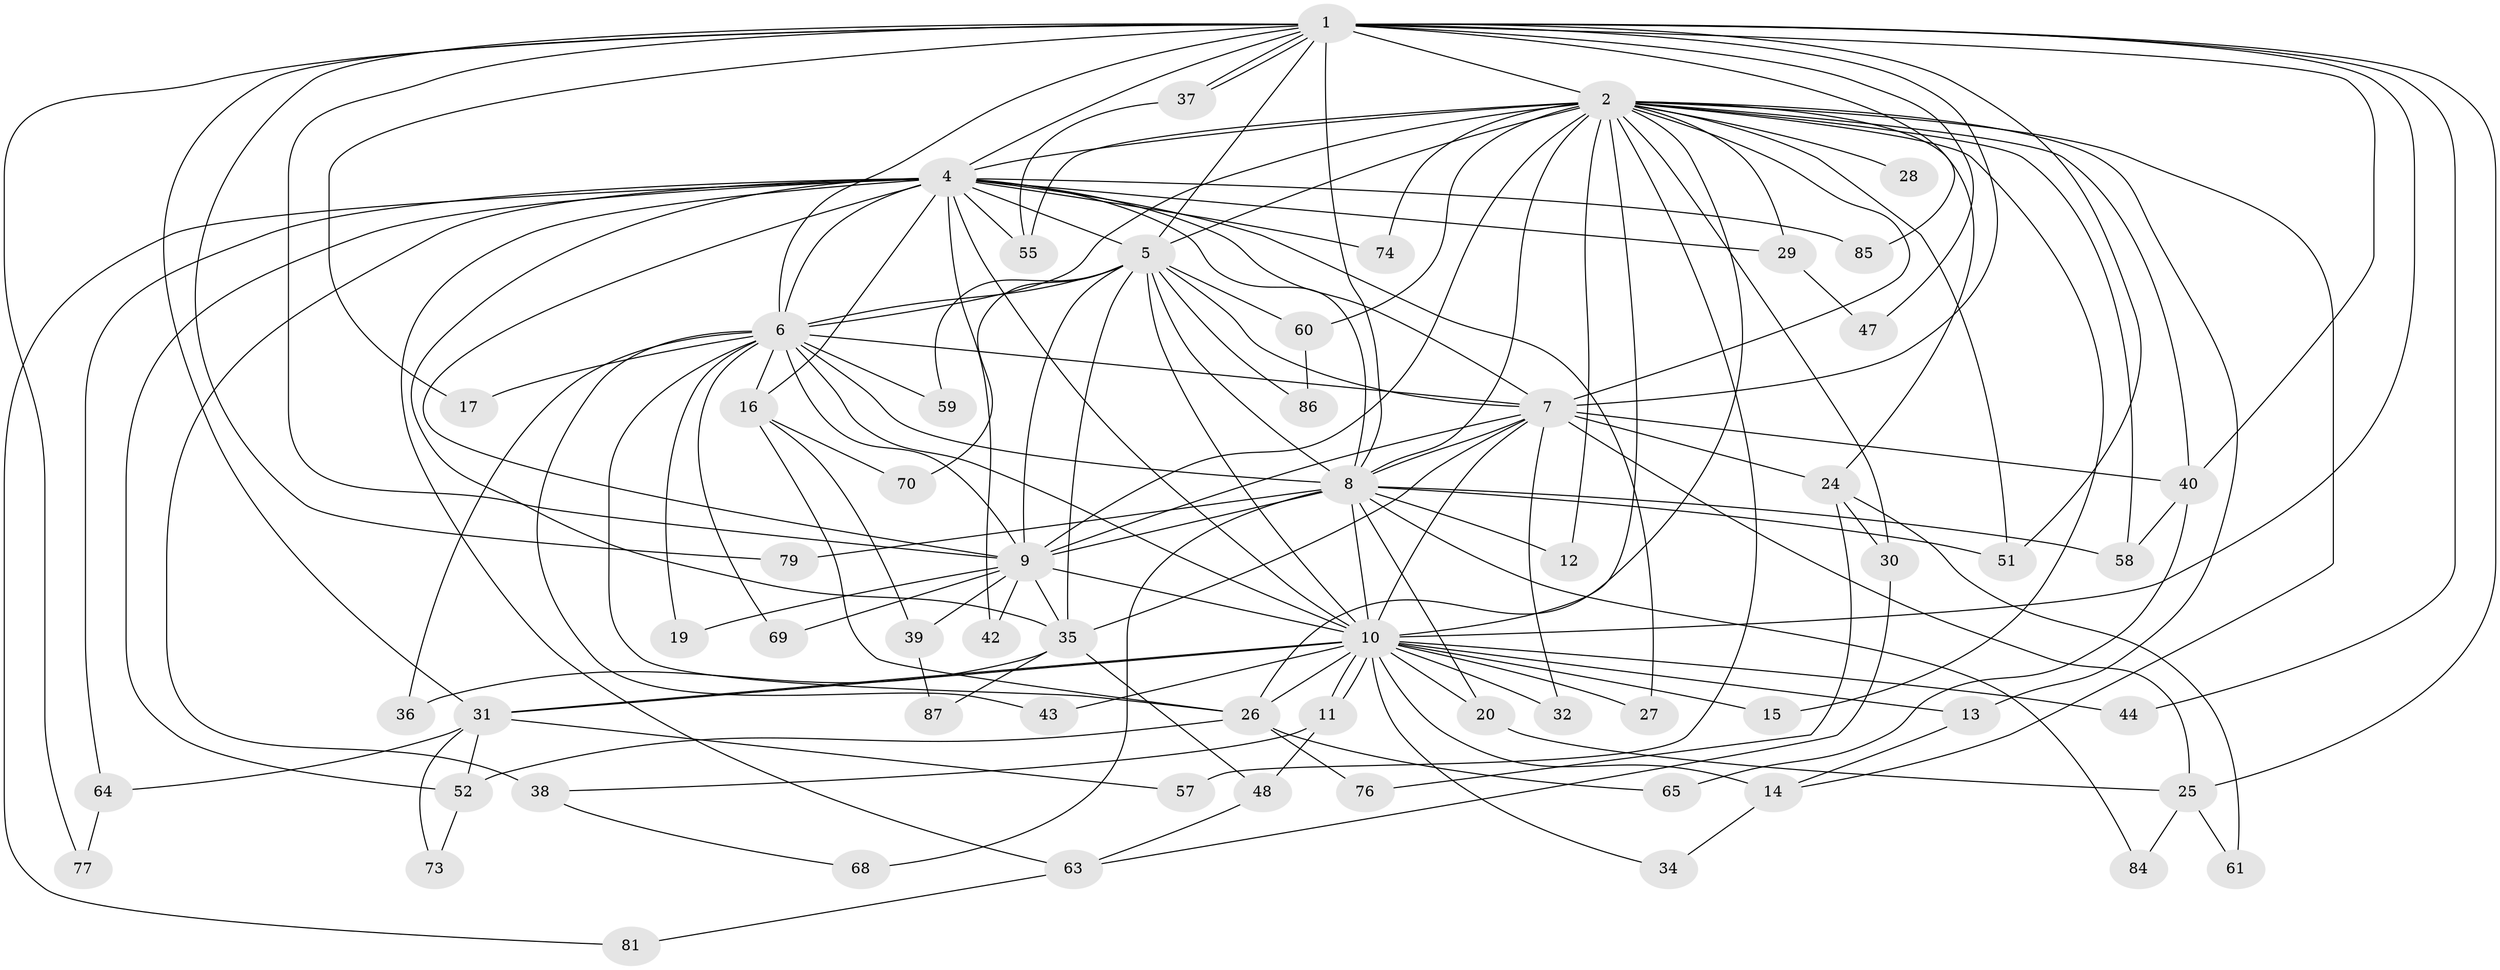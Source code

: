 // original degree distribution, {22: 0.011494252873563218, 16: 0.034482758620689655, 19: 0.011494252873563218, 25: 0.011494252873563218, 14: 0.011494252873563218, 18: 0.011494252873563218, 15: 0.011494252873563218, 26: 0.011494252873563218, 4: 0.09195402298850575, 3: 0.2413793103448276, 2: 0.4942528735632184, 6: 0.011494252873563218, 5: 0.022988505747126436, 7: 0.022988505747126436}
// Generated by graph-tools (version 1.1) at 2025/41/03/06/25 10:41:37]
// undirected, 63 vertices, 156 edges
graph export_dot {
graph [start="1"]
  node [color=gray90,style=filled];
  1 [super="+33"];
  2 [super="+3"];
  4 [super="+50"];
  5 [super="+18"];
  6 [super="+23"];
  7 [super="+71"];
  8 [super="+62"];
  9 [super="+80"];
  10 [super="+21"];
  11;
  12 [super="+54"];
  13 [super="+22"];
  14;
  15;
  16 [super="+83"];
  17;
  19;
  20 [super="+78"];
  24;
  25 [super="+56"];
  26 [super="+45"];
  27;
  28;
  29;
  30;
  31 [super="+82"];
  32;
  34;
  35 [super="+75"];
  36;
  37;
  38;
  39 [super="+49"];
  40 [super="+41"];
  42;
  43;
  44 [super="+46"];
  47;
  48;
  51;
  52 [super="+53"];
  55 [super="+66"];
  57;
  58 [super="+72"];
  59;
  60;
  61;
  63 [super="+67"];
  64;
  65;
  68;
  69;
  70;
  73;
  74;
  76;
  77;
  79;
  81;
  84;
  85;
  86;
  87;
  1 -- 2 [weight=2];
  1 -- 4 [weight=2];
  1 -- 5;
  1 -- 6;
  1 -- 7;
  1 -- 8;
  1 -- 9;
  1 -- 10;
  1 -- 17;
  1 -- 25;
  1 -- 37;
  1 -- 37;
  1 -- 44 [weight=2];
  1 -- 47;
  1 -- 51;
  1 -- 77;
  1 -- 85;
  1 -- 79;
  1 -- 40;
  1 -- 31;
  2 -- 4 [weight=2];
  2 -- 5 [weight=2];
  2 -- 6 [weight=2];
  2 -- 7 [weight=2];
  2 -- 8 [weight=2];
  2 -- 9 [weight=2];
  2 -- 10 [weight=2];
  2 -- 12;
  2 -- 15;
  2 -- 26;
  2 -- 28 [weight=2];
  2 -- 29;
  2 -- 51;
  2 -- 74;
  2 -- 13;
  2 -- 14;
  2 -- 24;
  2 -- 30;
  2 -- 40;
  2 -- 55;
  2 -- 57;
  2 -- 60;
  2 -- 58;
  4 -- 5;
  4 -- 6 [weight=2];
  4 -- 7;
  4 -- 8;
  4 -- 9;
  4 -- 10;
  4 -- 16 [weight=2];
  4 -- 27;
  4 -- 29;
  4 -- 35;
  4 -- 38;
  4 -- 42;
  4 -- 55;
  4 -- 64;
  4 -- 74;
  4 -- 81;
  4 -- 85;
  4 -- 63;
  4 -- 52;
  5 -- 6;
  5 -- 7;
  5 -- 8;
  5 -- 9;
  5 -- 10 [weight=2];
  5 -- 59;
  5 -- 60;
  5 -- 86;
  5 -- 70;
  5 -- 35;
  6 -- 7;
  6 -- 8;
  6 -- 9;
  6 -- 10;
  6 -- 16;
  6 -- 17;
  6 -- 19;
  6 -- 26;
  6 -- 36;
  6 -- 43;
  6 -- 59;
  6 -- 69;
  7 -- 8;
  7 -- 9 [weight=2];
  7 -- 10;
  7 -- 24;
  7 -- 32;
  7 -- 40;
  7 -- 25;
  7 -- 35;
  8 -- 9;
  8 -- 10;
  8 -- 12 [weight=2];
  8 -- 20;
  8 -- 58;
  8 -- 68;
  8 -- 79;
  8 -- 51;
  8 -- 84;
  9 -- 10;
  9 -- 19;
  9 -- 35;
  9 -- 39 [weight=2];
  9 -- 42;
  9 -- 69;
  10 -- 11;
  10 -- 11;
  10 -- 13;
  10 -- 14;
  10 -- 15;
  10 -- 20 [weight=2];
  10 -- 27;
  10 -- 31;
  10 -- 31;
  10 -- 32;
  10 -- 34;
  10 -- 44;
  10 -- 43;
  10 -- 26;
  11 -- 38;
  11 -- 48;
  13 -- 14;
  14 -- 34;
  16 -- 39;
  16 -- 70;
  16 -- 26;
  20 -- 25;
  24 -- 30;
  24 -- 61;
  24 -- 76;
  25 -- 61;
  25 -- 84;
  26 -- 76;
  26 -- 65;
  26 -- 52;
  29 -- 47;
  30 -- 63;
  31 -- 52;
  31 -- 57;
  31 -- 64;
  31 -- 73;
  35 -- 36;
  35 -- 48;
  35 -- 87;
  37 -- 55;
  38 -- 68;
  39 -- 87;
  40 -- 65;
  40 -- 58;
  48 -- 63;
  52 -- 73;
  60 -- 86;
  63 -- 81;
  64 -- 77;
}
